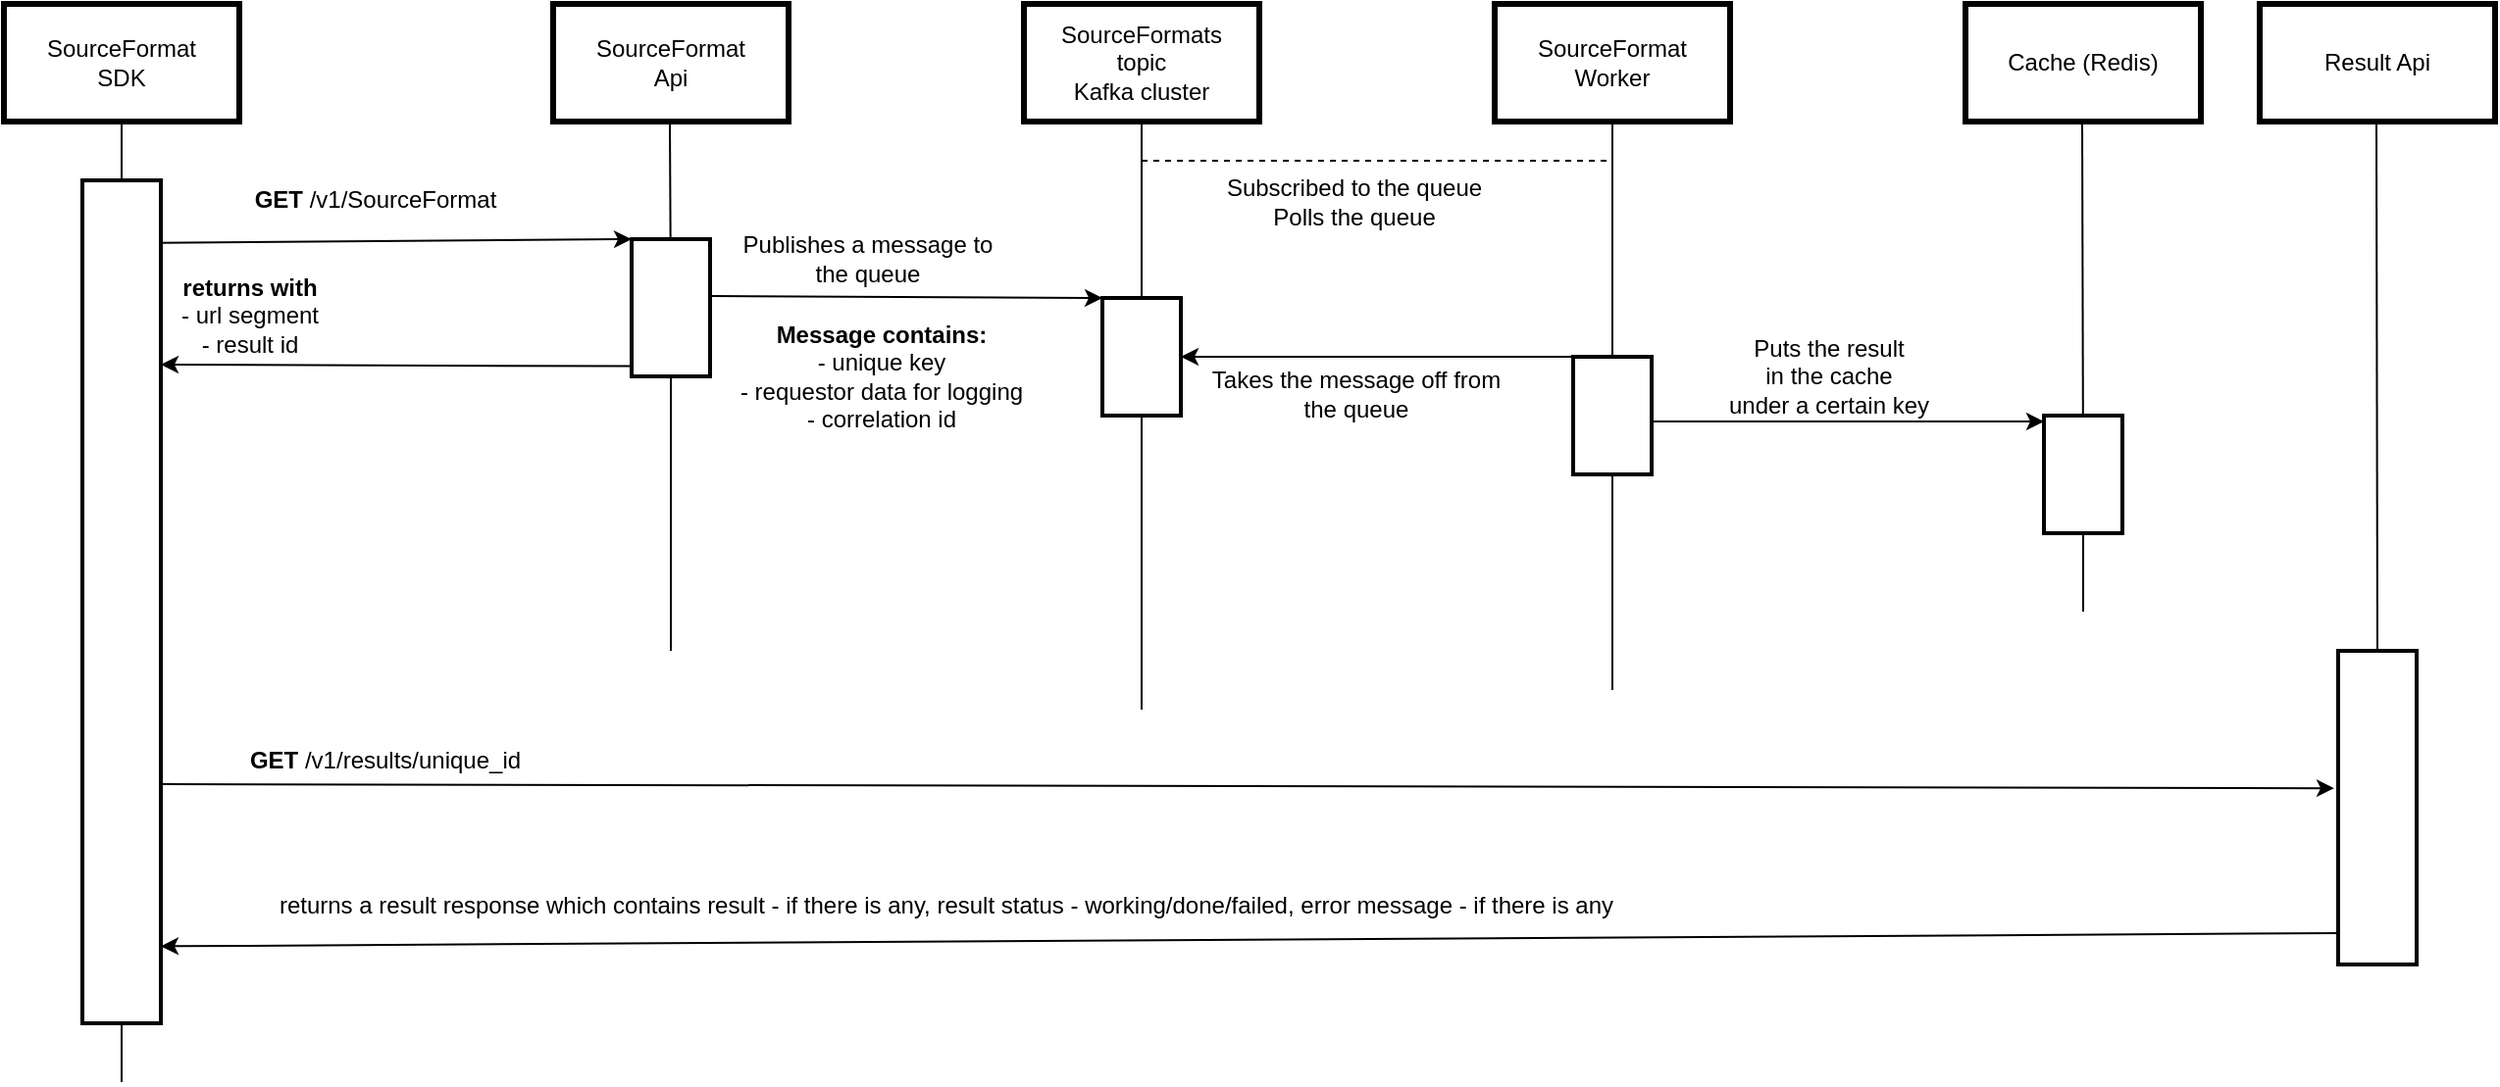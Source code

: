 <mxfile version="16.0.0" type="device"><diagram id="tN_wHsBnHgi0_7TSzK2O" name="Page-1"><mxGraphModel dx="1264" dy="892" grid="1" gridSize="10" guides="1" tooltips="1" connect="1" arrows="1" fold="1" page="1" pageScale="1" pageWidth="827" pageHeight="1169" math="0" shadow="0"><root><mxCell id="0"/><mxCell id="1" parent="0"/><mxCell id="FgCxvxXYRPIV2sCfrHpg-1" value="SourceFormat&lt;br&gt;SDK" style="rounded=0;whiteSpace=wrap;html=1;strokeWidth=3;" parent="1" vertex="1"><mxGeometry x="40" y="60" width="120" height="60" as="geometry"/></mxCell><mxCell id="FgCxvxXYRPIV2sCfrHpg-2" value="SourceFormat&lt;br&gt;Api" style="rounded=0;whiteSpace=wrap;html=1;strokeWidth=3;" parent="1" vertex="1"><mxGeometry x="320" y="60" width="120" height="60" as="geometry"/></mxCell><mxCell id="FgCxvxXYRPIV2sCfrHpg-5" value="" style="endArrow=none;html=1;rounded=0;entryX=0.5;entryY=1;entryDx=0;entryDy=0;" parent="1" target="FgCxvxXYRPIV2sCfrHpg-1" edge="1"><mxGeometry width="50" height="50" relative="1" as="geometry"><mxPoint x="100" y="610" as="sourcePoint"/><mxPoint x="520" y="430" as="targetPoint"/></mxGeometry></mxCell><mxCell id="FgCxvxXYRPIV2sCfrHpg-6" value="" style="endArrow=none;html=1;rounded=0;entryX=0.5;entryY=1;entryDx=0;entryDy=0;startArrow=none;" parent="1" source="FgCxvxXYRPIV2sCfrHpg-8" edge="1"><mxGeometry width="50" height="50" relative="1" as="geometry"><mxPoint x="379.5" y="830" as="sourcePoint"/><mxPoint x="379.5" y="120" as="targetPoint"/></mxGeometry></mxCell><mxCell id="FgCxvxXYRPIV2sCfrHpg-7" value="" style="rounded=0;whiteSpace=wrap;html=1;strokeWidth=2;" parent="1" vertex="1"><mxGeometry x="80" y="150" width="40" height="430" as="geometry"/></mxCell><mxCell id="FgCxvxXYRPIV2sCfrHpg-8" value="" style="rounded=0;whiteSpace=wrap;html=1;strokeWidth=2;" parent="1" vertex="1"><mxGeometry x="360" y="180" width="40" height="70" as="geometry"/></mxCell><mxCell id="FgCxvxXYRPIV2sCfrHpg-9" value="" style="endArrow=none;html=1;rounded=0;entryX=0.5;entryY=1;entryDx=0;entryDy=0;startArrow=none;" parent="1" target="FgCxvxXYRPIV2sCfrHpg-8" edge="1"><mxGeometry width="50" height="50" relative="1" as="geometry"><mxPoint x="380" y="390" as="sourcePoint"/><mxPoint x="379.5" y="120" as="targetPoint"/></mxGeometry></mxCell><mxCell id="FgCxvxXYRPIV2sCfrHpg-10" value="" style="endArrow=classic;html=1;rounded=0;exitX=1;exitY=0.074;exitDx=0;exitDy=0;entryX=0;entryY=0;entryDx=0;entryDy=0;exitPerimeter=0;" parent="1" source="FgCxvxXYRPIV2sCfrHpg-7" target="FgCxvxXYRPIV2sCfrHpg-8" edge="1"><mxGeometry width="50" height="50" relative="1" as="geometry"><mxPoint x="470" y="480" as="sourcePoint"/><mxPoint x="520" y="430" as="targetPoint"/></mxGeometry></mxCell><mxCell id="FgCxvxXYRPIV2sCfrHpg-11" value="&lt;b&gt;GET&lt;/b&gt; /v1/SourceFormat" style="text;html=1;align=center;verticalAlign=middle;resizable=0;points=[];autosize=1;strokeColor=none;fillColor=none;" parent="1" vertex="1"><mxGeometry x="159" y="150" width="140" height="20" as="geometry"/></mxCell><mxCell id="FgCxvxXYRPIV2sCfrHpg-12" value="SourceFormats&lt;br&gt;topic&lt;br&gt;Kafka cluster" style="rounded=0;whiteSpace=wrap;html=1;strokeWidth=3;" parent="1" vertex="1"><mxGeometry x="560" y="60" width="120" height="60" as="geometry"/></mxCell><mxCell id="FgCxvxXYRPIV2sCfrHpg-13" value="" style="endArrow=none;html=1;rounded=0;entryX=0.5;entryY=1;entryDx=0;entryDy=0;startArrow=none;" parent="1" source="FgCxvxXYRPIV2sCfrHpg-14" target="FgCxvxXYRPIV2sCfrHpg-12" edge="1"><mxGeometry width="50" height="50" relative="1" as="geometry"><mxPoint x="620" y="840" as="sourcePoint"/><mxPoint x="620" y="200" as="targetPoint"/></mxGeometry></mxCell><mxCell id="FgCxvxXYRPIV2sCfrHpg-14" value="" style="rounded=0;whiteSpace=wrap;html=1;strokeWidth=2;" parent="1" vertex="1"><mxGeometry x="600" y="210" width="40" height="60" as="geometry"/></mxCell><mxCell id="FgCxvxXYRPIV2sCfrHpg-15" value="" style="endArrow=none;html=1;rounded=0;entryX=0.5;entryY=1;entryDx=0;entryDy=0;" parent="1" target="FgCxvxXYRPIV2sCfrHpg-14" edge="1"><mxGeometry width="50" height="50" relative="1" as="geometry"><mxPoint x="620" y="420" as="sourcePoint"/><mxPoint x="620" y="120" as="targetPoint"/></mxGeometry></mxCell><mxCell id="FgCxvxXYRPIV2sCfrHpg-16" value="" style="endArrow=classic;html=1;rounded=0;exitX=1.025;exitY=0.414;exitDx=0;exitDy=0;entryX=0;entryY=0;entryDx=0;entryDy=0;exitPerimeter=0;" parent="1" source="FgCxvxXYRPIV2sCfrHpg-8" target="FgCxvxXYRPIV2sCfrHpg-14" edge="1"><mxGeometry width="50" height="50" relative="1" as="geometry"><mxPoint x="470" y="470" as="sourcePoint"/><mxPoint x="520" y="420" as="targetPoint"/></mxGeometry></mxCell><mxCell id="FgCxvxXYRPIV2sCfrHpg-17" value="Publishes a message to &lt;br&gt;the queue" style="text;html=1;align=center;verticalAlign=middle;resizable=0;points=[];autosize=1;strokeColor=none;fillColor=none;" parent="1" vertex="1"><mxGeometry x="410" y="175" width="140" height="30" as="geometry"/></mxCell><mxCell id="FgCxvxXYRPIV2sCfrHpg-18" value="SourceFormat&lt;br&gt;Worker" style="rounded=0;whiteSpace=wrap;html=1;strokeWidth=3;" parent="1" vertex="1"><mxGeometry x="800" y="60" width="120" height="60" as="geometry"/></mxCell><mxCell id="FgCxvxXYRPIV2sCfrHpg-19" value="" style="endArrow=none;html=1;rounded=0;entryX=0.5;entryY=1;entryDx=0;entryDy=0;startArrow=none;" parent="1" source="FgCxvxXYRPIV2sCfrHpg-22" target="FgCxvxXYRPIV2sCfrHpg-18" edge="1"><mxGeometry width="50" height="50" relative="1" as="geometry"><mxPoint x="860" y="840" as="sourcePoint"/><mxPoint x="859.5" y="140" as="targetPoint"/></mxGeometry></mxCell><mxCell id="FgCxvxXYRPIV2sCfrHpg-20" value="" style="endArrow=none;dashed=1;html=1;rounded=0;" parent="1" edge="1"><mxGeometry width="50" height="50" relative="1" as="geometry"><mxPoint x="620" y="140" as="sourcePoint"/><mxPoint x="860" y="140" as="targetPoint"/></mxGeometry></mxCell><mxCell id="FgCxvxXYRPIV2sCfrHpg-21" value="Subscribed to the queue&lt;br&gt;Polls the queue" style="text;html=1;align=center;verticalAlign=middle;resizable=0;points=[];autosize=1;strokeColor=none;fillColor=none;" parent="1" vertex="1"><mxGeometry x="653" y="146" width="150" height="30" as="geometry"/></mxCell><mxCell id="FgCxvxXYRPIV2sCfrHpg-22" value="" style="rounded=0;whiteSpace=wrap;html=1;strokeWidth=2;" parent="1" vertex="1"><mxGeometry x="840" y="240" width="40" height="60" as="geometry"/></mxCell><mxCell id="FgCxvxXYRPIV2sCfrHpg-23" value="" style="endArrow=none;html=1;rounded=0;entryX=0.5;entryY=1;entryDx=0;entryDy=0;" parent="1" target="FgCxvxXYRPIV2sCfrHpg-22" edge="1"><mxGeometry width="50" height="50" relative="1" as="geometry"><mxPoint x="860" y="410" as="sourcePoint"/><mxPoint x="860" y="120" as="targetPoint"/></mxGeometry></mxCell><mxCell id="FgCxvxXYRPIV2sCfrHpg-24" value="" style="endArrow=classic;html=1;rounded=0;exitX=1;exitY=0.5;exitDx=0;exitDy=0;entryX=0;entryY=0;entryDx=0;entryDy=0;strokeColor=none;" parent="1" edge="1"><mxGeometry width="50" height="50" relative="1" as="geometry"><mxPoint x="640" y="240" as="sourcePoint"/><mxPoint x="840" y="240" as="targetPoint"/></mxGeometry></mxCell><mxCell id="FgCxvxXYRPIV2sCfrHpg-25" value="" style="endArrow=classic;html=1;rounded=0;exitX=0;exitY=0;exitDx=0;exitDy=0;entryX=1;entryY=0.5;entryDx=0;entryDy=0;" parent="1" source="FgCxvxXYRPIV2sCfrHpg-22" target="FgCxvxXYRPIV2sCfrHpg-14" edge="1"><mxGeometry width="50" height="50" relative="1" as="geometry"><mxPoint x="520" y="410" as="sourcePoint"/><mxPoint x="470" y="460" as="targetPoint"/></mxGeometry></mxCell><mxCell id="FgCxvxXYRPIV2sCfrHpg-26" value="Takes the message off from&lt;br&gt;the queue" style="text;html=1;align=center;verticalAlign=middle;resizable=0;points=[];autosize=1;strokeColor=none;fillColor=none;" parent="1" vertex="1"><mxGeometry x="649" y="244" width="160" height="30" as="geometry"/></mxCell><mxCell id="FgCxvxXYRPIV2sCfrHpg-27" value="Cache (Redis)" style="rounded=0;whiteSpace=wrap;html=1;strokeWidth=3;" parent="1" vertex="1"><mxGeometry x="1040" y="60" width="120" height="60" as="geometry"/></mxCell><mxCell id="FgCxvxXYRPIV2sCfrHpg-28" value="" style="endArrow=none;html=1;rounded=0;entryX=0.5;entryY=1;entryDx=0;entryDy=0;startArrow=none;" parent="1" source="FgCxvxXYRPIV2sCfrHpg-29" edge="1"><mxGeometry width="50" height="50" relative="1" as="geometry"><mxPoint x="1100" y="820" as="sourcePoint"/><mxPoint x="1099.5" y="120" as="targetPoint"/></mxGeometry></mxCell><mxCell id="FgCxvxXYRPIV2sCfrHpg-29" value="" style="rounded=0;whiteSpace=wrap;html=1;strokeWidth=2;" parent="1" vertex="1"><mxGeometry x="1080" y="270" width="40" height="60" as="geometry"/></mxCell><mxCell id="FgCxvxXYRPIV2sCfrHpg-30" value="" style="endArrow=none;html=1;rounded=0;entryX=0.5;entryY=1;entryDx=0;entryDy=0;startArrow=none;" parent="1" target="FgCxvxXYRPIV2sCfrHpg-29" edge="1"><mxGeometry width="50" height="50" relative="1" as="geometry"><mxPoint x="1100" y="370" as="sourcePoint"/><mxPoint x="1099.5" y="120" as="targetPoint"/></mxGeometry></mxCell><mxCell id="FgCxvxXYRPIV2sCfrHpg-31" value="" style="endArrow=classic;html=1;rounded=0;exitX=1;exitY=0.5;exitDx=0;exitDy=0;entryX=0;entryY=0;entryDx=0;entryDy=0;" parent="1" edge="1"><mxGeometry width="50" height="50" relative="1" as="geometry"><mxPoint x="880" y="273" as="sourcePoint"/><mxPoint x="1080" y="273" as="targetPoint"/></mxGeometry></mxCell><mxCell id="FgCxvxXYRPIV2sCfrHpg-32" value="Puts the result&lt;br&gt;in the cache&lt;br&gt;under a certain key" style="text;html=1;align=center;verticalAlign=middle;resizable=0;points=[];autosize=1;strokeColor=none;fillColor=none;" parent="1" vertex="1"><mxGeometry x="910" y="225" width="120" height="50" as="geometry"/></mxCell><mxCell id="FgCxvxXYRPIV2sCfrHpg-33" value="" style="endArrow=classic;html=1;rounded=0;exitX=0;exitY=1;exitDx=0;exitDy=0;entryX=1;entryY=0.44;entryDx=0;entryDy=0;entryPerimeter=0;" parent="1" edge="1"><mxGeometry width="50" height="50" relative="1" as="geometry"><mxPoint x="360" y="244.8" as="sourcePoint"/><mxPoint x="120" y="244.0" as="targetPoint"/></mxGeometry></mxCell><mxCell id="FgCxvxXYRPIV2sCfrHpg-34" value="&lt;b&gt;returns with&lt;/b&gt;&lt;br&gt;- url segment&lt;br&gt;- result id" style="text;html=1;align=center;verticalAlign=middle;resizable=0;points=[];autosize=1;strokeColor=none;fillColor=none;" parent="1" vertex="1"><mxGeometry x="120" y="194" width="90" height="50" as="geometry"/></mxCell><mxCell id="FgCxvxXYRPIV2sCfrHpg-35" value="&lt;b&gt;Message contains:&lt;/b&gt;&lt;br&gt;- unique key&lt;br&gt;- requestor data for logging&lt;br&gt;- correlation id" style="text;html=1;align=center;verticalAlign=middle;resizable=0;points=[];autosize=1;strokeColor=none;fillColor=none;" parent="1" vertex="1"><mxGeometry x="407" y="220" width="160" height="60" as="geometry"/></mxCell><mxCell id="FgCxvxXYRPIV2sCfrHpg-38" value="" style="endArrow=classic;html=1;rounded=0;exitX=1;exitY=0.05;exitDx=0;exitDy=0;entryX=-0.05;entryY=0.438;entryDx=0;entryDy=0;exitPerimeter=0;entryPerimeter=0;" parent="1" edge="1" target="FgCxvxXYRPIV2sCfrHpg-40"><mxGeometry width="50" height="50" relative="1" as="geometry"><mxPoint x="120" y="458" as="sourcePoint"/><mxPoint x="360" y="456" as="targetPoint"/></mxGeometry></mxCell><mxCell id="FgCxvxXYRPIV2sCfrHpg-39" value="&lt;b&gt;GET&lt;/b&gt; /v1/results/unique_id" style="text;html=1;align=center;verticalAlign=middle;resizable=0;points=[];autosize=1;strokeColor=none;fillColor=none;" parent="1" vertex="1"><mxGeometry x="159" y="436" width="150" height="20" as="geometry"/></mxCell><mxCell id="FgCxvxXYRPIV2sCfrHpg-40" value="" style="rounded=0;whiteSpace=wrap;html=1;strokeWidth=2;" parent="1" vertex="1"><mxGeometry x="1230" y="390" width="40" height="160" as="geometry"/></mxCell><mxCell id="FgCxvxXYRPIV2sCfrHpg-45" value="" style="endArrow=classic;html=1;rounded=0;exitX=0.025;exitY=0.9;exitDx=0;exitDy=0;entryX=1;entryY=0.298;entryDx=0;entryDy=0;entryPerimeter=0;exitPerimeter=0;" parent="1" edge="1" source="FgCxvxXYRPIV2sCfrHpg-40"><mxGeometry width="50" height="50" relative="1" as="geometry"><mxPoint x="360" y="540" as="sourcePoint"/><mxPoint x="120" y="540.72" as="targetPoint"/></mxGeometry></mxCell><mxCell id="FgCxvxXYRPIV2sCfrHpg-46" value="returns a result response which contains result - if there is any, result status - working/done/failed, error message - if there is any" style="text;html=1;align=center;verticalAlign=middle;resizable=0;points=[];autosize=1;strokeColor=none;fillColor=none;" parent="1" vertex="1"><mxGeometry x="170" y="510" width="700" height="20" as="geometry"/></mxCell><mxCell id="3vVMSfmuPJbbRrK8Pq7E-1" value="Result Api" style="rounded=0;whiteSpace=wrap;html=1;strokeWidth=3;" vertex="1" parent="1"><mxGeometry x="1190" y="60" width="120" height="60" as="geometry"/></mxCell><mxCell id="3vVMSfmuPJbbRrK8Pq7E-2" value="" style="endArrow=none;html=1;rounded=0;entryX=0.5;entryY=1;entryDx=0;entryDy=0;startArrow=none;" edge="1" parent="1"><mxGeometry width="50" height="50" relative="1" as="geometry"><mxPoint x="1250" y="390" as="sourcePoint"/><mxPoint x="1249.5" y="120" as="targetPoint"/></mxGeometry></mxCell></root></mxGraphModel></diagram></mxfile>